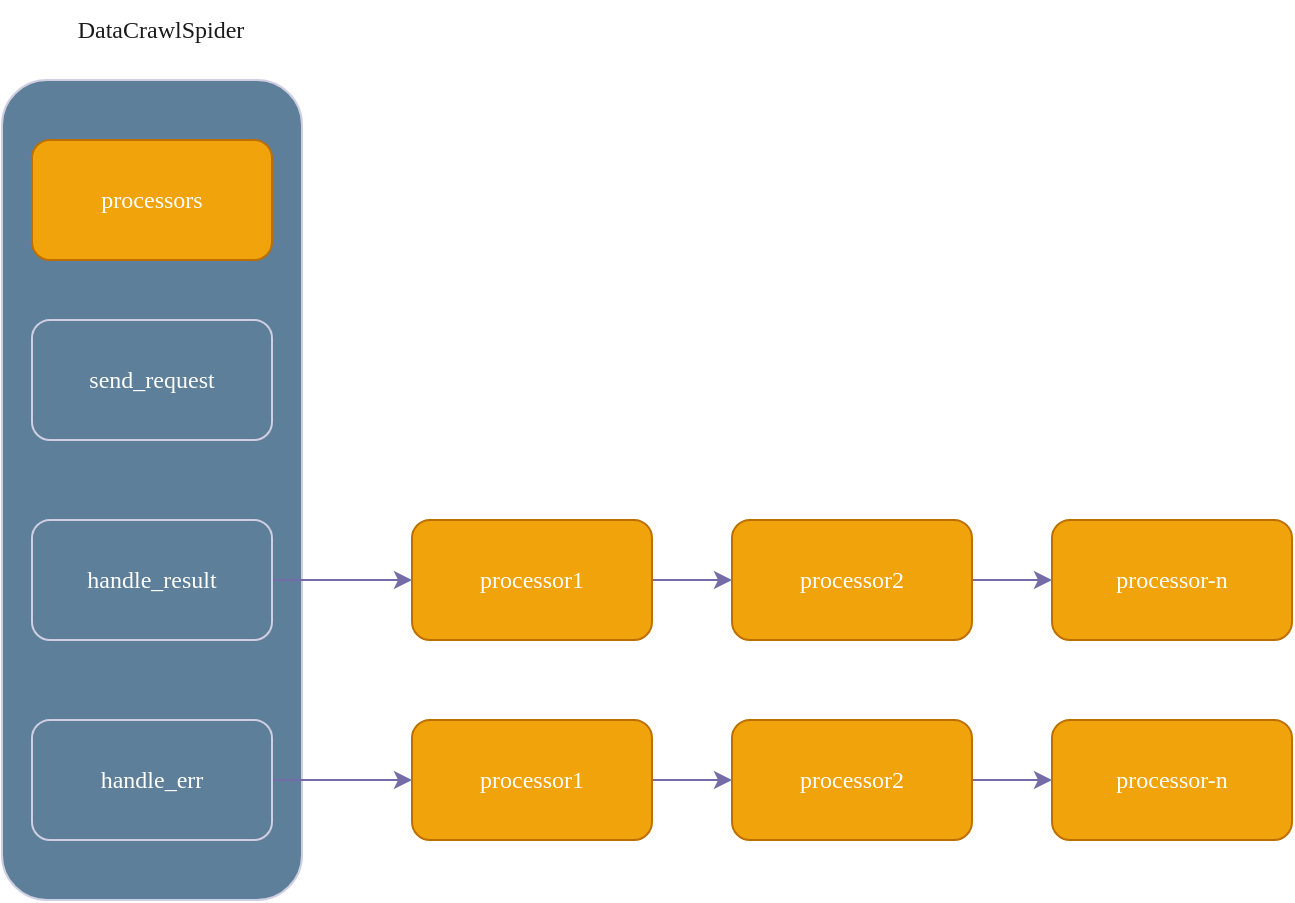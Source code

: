 <mxfile version="21.3.2" type="github" pages="2">
  <diagram name="DataCrawlSpider" id="wHlwaz7DuKsEuBHA9EsY">
    <mxGraphModel dx="1213" dy="714" grid="1" gridSize="10" guides="1" tooltips="1" connect="1" arrows="1" fold="1" page="1" pageScale="1" pageWidth="827" pageHeight="1169" math="0" shadow="0">
      <root>
        <mxCell id="0" />
        <mxCell id="1" parent="0" />
        <mxCell id="yCIPBmZsUvXDFblfL8Xe-15" value="" style="rounded=1;whiteSpace=wrap;html=1;strokeColor=#D0CEE2;fillColor=#5D7F99;fontFamily=Comic Sans MS;labelBackgroundColor=none;fontColor=#1A1A1A;" vertex="1" parent="1">
          <mxGeometry x="275" y="70" width="150" height="410" as="geometry" />
        </mxCell>
        <mxCell id="yCIPBmZsUvXDFblfL8Xe-2" value="send_request" style="rounded=1;whiteSpace=wrap;html=1;strokeColor=#D0CEE2;fontColor=#FFFFFF;fillColor=#5D7F99;fontFamily=Comic Sans MS;labelBackgroundColor=none;" vertex="1" parent="1">
          <mxGeometry x="290" y="190" width="120" height="60" as="geometry" />
        </mxCell>
        <mxCell id="yCIPBmZsUvXDFblfL8Xe-13" value="" style="edgeStyle=orthogonalEdgeStyle;rounded=0;orthogonalLoop=1;jettySize=auto;html=1;strokeColor=#736CA8;fontColor=default;fontFamily=Comic Sans MS;labelBackgroundColor=none;" edge="1" parent="1" source="yCIPBmZsUvXDFblfL8Xe-3" target="yCIPBmZsUvXDFblfL8Xe-7">
          <mxGeometry relative="1" as="geometry" />
        </mxCell>
        <mxCell id="yCIPBmZsUvXDFblfL8Xe-3" value="handle_result" style="rounded=1;whiteSpace=wrap;html=1;strokeColor=#D0CEE2;fontColor=#FFFFFF;fillColor=#5D7F99;fontFamily=Comic Sans MS;labelBackgroundColor=none;" vertex="1" parent="1">
          <mxGeometry x="290" y="290" width="120" height="60" as="geometry" />
        </mxCell>
        <mxCell id="yCIPBmZsUvXDFblfL8Xe-14" value="" style="edgeStyle=orthogonalEdgeStyle;rounded=0;orthogonalLoop=1;jettySize=auto;html=1;strokeColor=#736CA8;fontColor=default;fontFamily=Comic Sans MS;labelBackgroundColor=none;" edge="1" parent="1" source="yCIPBmZsUvXDFblfL8Xe-4" target="yCIPBmZsUvXDFblfL8Xe-9">
          <mxGeometry relative="1" as="geometry" />
        </mxCell>
        <mxCell id="yCIPBmZsUvXDFblfL8Xe-4" value="handle_err" style="rounded=1;whiteSpace=wrap;html=1;strokeColor=#D0CEE2;fontColor=#FFFFFF;fillColor=#5D7F99;fontFamily=Comic Sans MS;labelBackgroundColor=none;" vertex="1" parent="1">
          <mxGeometry x="290" y="390" width="120" height="60" as="geometry" />
        </mxCell>
        <mxCell id="yCIPBmZsUvXDFblfL8Xe-11" value="" style="edgeStyle=orthogonalEdgeStyle;rounded=0;orthogonalLoop=1;jettySize=auto;html=1;strokeColor=#736CA8;fontColor=default;fontFamily=Comic Sans MS;labelBackgroundColor=none;" edge="1" parent="1" source="yCIPBmZsUvXDFblfL8Xe-7" target="yCIPBmZsUvXDFblfL8Xe-8">
          <mxGeometry relative="1" as="geometry" />
        </mxCell>
        <mxCell id="yCIPBmZsUvXDFblfL8Xe-7" value="processor1" style="rounded=1;whiteSpace=wrap;html=1;strokeColor=#BD7000;fillColor=#f0a30a;fontFamily=Comic Sans MS;labelBackgroundColor=none;fontColor=#FFFFFF;" vertex="1" parent="1">
          <mxGeometry x="480" y="290" width="120" height="60" as="geometry" />
        </mxCell>
        <mxCell id="yCIPBmZsUvXDFblfL8Xe-20" value="" style="edgeStyle=orthogonalEdgeStyle;rounded=0;orthogonalLoop=1;jettySize=auto;html=1;strokeColor=#736CA8;fontColor=default;labelBackgroundColor=none;" edge="1" parent="1" source="yCIPBmZsUvXDFblfL8Xe-8" target="yCIPBmZsUvXDFblfL8Xe-19">
          <mxGeometry relative="1" as="geometry" />
        </mxCell>
        <mxCell id="yCIPBmZsUvXDFblfL8Xe-8" value="processor2" style="rounded=1;whiteSpace=wrap;html=1;strokeColor=#BD7000;fillColor=#f0a30a;fontFamily=Comic Sans MS;labelBackgroundColor=none;fontColor=#FFFFFF;" vertex="1" parent="1">
          <mxGeometry x="640" y="290" width="120" height="60" as="geometry" />
        </mxCell>
        <mxCell id="yCIPBmZsUvXDFblfL8Xe-12" value="" style="edgeStyle=orthogonalEdgeStyle;rounded=0;orthogonalLoop=1;jettySize=auto;html=1;strokeColor=#736CA8;fontColor=default;fontFamily=Comic Sans MS;labelBackgroundColor=none;" edge="1" parent="1" source="yCIPBmZsUvXDFblfL8Xe-9" target="yCIPBmZsUvXDFblfL8Xe-10">
          <mxGeometry relative="1" as="geometry" />
        </mxCell>
        <mxCell id="yCIPBmZsUvXDFblfL8Xe-9" value="processor1" style="rounded=1;whiteSpace=wrap;html=1;strokeColor=#BD7000;fillColor=#f0a30a;fontFamily=Comic Sans MS;labelBackgroundColor=none;fontColor=#FFFFFF;" vertex="1" parent="1">
          <mxGeometry x="480" y="390" width="120" height="60" as="geometry" />
        </mxCell>
        <mxCell id="yCIPBmZsUvXDFblfL8Xe-22" value="" style="edgeStyle=orthogonalEdgeStyle;rounded=0;orthogonalLoop=1;jettySize=auto;html=1;strokeColor=#736CA8;fontColor=default;labelBackgroundColor=none;" edge="1" parent="1" source="yCIPBmZsUvXDFblfL8Xe-10" target="yCIPBmZsUvXDFblfL8Xe-21">
          <mxGeometry relative="1" as="geometry" />
        </mxCell>
        <mxCell id="yCIPBmZsUvXDFblfL8Xe-10" value="processor2" style="rounded=1;whiteSpace=wrap;html=1;strokeColor=#BD7000;fillColor=#f0a30a;fontFamily=Comic Sans MS;labelBackgroundColor=none;fontColor=#FFFFFF;" vertex="1" parent="1">
          <mxGeometry x="640" y="390" width="120" height="60" as="geometry" />
        </mxCell>
        <mxCell id="yCIPBmZsUvXDFblfL8Xe-17" value="DataCrawlSpider" style="text;html=1;align=center;verticalAlign=middle;resizable=0;points=[];autosize=1;strokeColor=none;fillColor=none;fontColor=#1A1A1A;fontFamily=Comic Sans MS;labelBackgroundColor=none;" vertex="1" parent="1">
          <mxGeometry x="294" y="30" width="120" height="30" as="geometry" />
        </mxCell>
        <mxCell id="yCIPBmZsUvXDFblfL8Xe-18" value="processors" style="rounded=1;whiteSpace=wrap;html=1;strokeColor=#BD7000;fillColor=#f0a30a;fontFamily=Comic Sans MS;labelBackgroundColor=none;fontColor=#FFFFFF;" vertex="1" parent="1">
          <mxGeometry x="290" y="100" width="120" height="60" as="geometry" />
        </mxCell>
        <mxCell id="yCIPBmZsUvXDFblfL8Xe-19" value="processor-n" style="rounded=1;whiteSpace=wrap;html=1;strokeColor=#BD7000;fillColor=#f0a30a;fontFamily=Comic Sans MS;labelBackgroundColor=none;fontColor=#FFFFFF;" vertex="1" parent="1">
          <mxGeometry x="800" y="290" width="120" height="60" as="geometry" />
        </mxCell>
        <mxCell id="yCIPBmZsUvXDFblfL8Xe-21" value="processor-n" style="rounded=1;whiteSpace=wrap;html=1;strokeColor=#BD7000;fillColor=#f0a30a;fontFamily=Comic Sans MS;labelBackgroundColor=none;fontColor=#FFFFFF;" vertex="1" parent="1">
          <mxGeometry x="800" y="390" width="120" height="60" as="geometry" />
        </mxCell>
      </root>
    </mxGraphModel>
  </diagram>
  <diagram id="zWjG9VJcr0VA6pWLbUWV" name="Processor">
    <mxGraphModel dx="1213" dy="714" grid="1" gridSize="10" guides="1" tooltips="1" connect="1" arrows="1" fold="1" page="1" pageScale="1" pageWidth="827" pageHeight="1169" math="0" shadow="0">
      <root>
        <mxCell id="0" />
        <mxCell id="1" parent="0" />
        <mxCell id="3PIVF1K6ltQ8ghZyeQ8y-1" value="" style="rounded=1;whiteSpace=wrap;html=1;strokeColor=#D0CEE2;fillColor=#5D7F99;fontFamily=Comic Sans MS;labelBackgroundColor=none;fontColor=#1A1A1A;" vertex="1" parent="1">
          <mxGeometry x="275" y="160" width="175" height="410" as="geometry" />
        </mxCell>
        <mxCell id="3PIVF1K6ltQ8ghZyeQ8y-2" value="&lt;font color=&quot;#ffffff&quot;&gt;should_send_request&lt;/font&gt;" style="rounded=1;whiteSpace=wrap;html=1;strokeColor=#D0CEE2;fontColor=#1A1A1A;fillColor=#5D7F99;fontFamily=Comic Sans MS;labelBackgroundColor=none;" vertex="1" parent="1">
          <mxGeometry x="290" y="190" width="140" height="60" as="geometry" />
        </mxCell>
        <mxCell id="3PIVF1K6ltQ8ghZyeQ8y-3" value="handle_result" style="rounded=1;whiteSpace=wrap;html=1;strokeColor=#D0CEE2;fontColor=#FFFFFF;fillColor=#5D7F99;fontFamily=Comic Sans MS;labelBackgroundColor=none;" vertex="1" parent="1">
          <mxGeometry x="290" y="290" width="140" height="60" as="geometry" />
        </mxCell>
        <mxCell id="3PIVF1K6ltQ8ghZyeQ8y-4" value="handle_err" style="rounded=1;whiteSpace=wrap;html=1;strokeColor=#D0CEE2;fontColor=#FFFFFF;fillColor=#5D7F99;fontFamily=Comic Sans MS;labelBackgroundColor=none;" vertex="1" parent="1">
          <mxGeometry x="290" y="380" width="140" height="60" as="geometry" />
        </mxCell>
        <mxCell id="3PIVF1K6ltQ8ghZyeQ8y-5" value="Processor" style="text;html=1;align=center;verticalAlign=middle;resizable=0;points=[];autosize=1;strokeColor=none;fillColor=none;fontColor=#1A1A1A;fontFamily=Comic Sans MS;labelBackgroundColor=none;" vertex="1" parent="1">
          <mxGeometry x="320" y="120" width="80" height="30" as="geometry" />
        </mxCell>
        <mxCell id="3PIVF1K6ltQ8ghZyeQ8y-7" value="process_request" style="rounded=1;whiteSpace=wrap;html=1;strokeColor=#D0CEE2;fontColor=#FFFFFF;fillColor=#5D7F99;fontFamily=Comic Sans MS;labelBackgroundColor=none;" vertex="1" parent="1">
          <mxGeometry x="290" y="470" width="140" height="60" as="geometry" />
        </mxCell>
        <mxCell id="I7_Cn8Qya-3vzC_jcMuQ-1" value="是否需要发送请求" style="text;html=1;align=center;verticalAlign=middle;resizable=0;points=[];autosize=1;strokeColor=none;fillColor=none;fontColor=#1A1A1A;" vertex="1" parent="1">
          <mxGeometry x="460" y="205" width="120" height="30" as="geometry" />
        </mxCell>
        <mxCell id="I7_Cn8Qya-3vzC_jcMuQ-2" value="处理请求响应" style="text;html=1;align=center;verticalAlign=middle;resizable=0;points=[];autosize=1;strokeColor=none;fillColor=none;fontColor=#1A1A1A;" vertex="1" parent="1">
          <mxGeometry x="470" y="308" width="100" height="30" as="geometry" />
        </mxCell>
        <mxCell id="I7_Cn8Qya-3vzC_jcMuQ-3" value="处理请求失败" style="text;html=1;align=center;verticalAlign=middle;resizable=0;points=[];autosize=1;strokeColor=none;fillColor=none;fontColor=#1A1A1A;" vertex="1" parent="1">
          <mxGeometry x="470" y="395" width="100" height="30" as="geometry" />
        </mxCell>
        <mxCell id="I7_Cn8Qya-3vzC_jcMuQ-4" value="预处理 request，可做修改" style="text;html=1;align=center;verticalAlign=middle;resizable=0;points=[];autosize=1;strokeColor=none;fillColor=none;fontColor=#1A1A1A;" vertex="1" parent="1">
          <mxGeometry x="450" y="485" width="160" height="30" as="geometry" />
        </mxCell>
      </root>
    </mxGraphModel>
  </diagram>
</mxfile>

